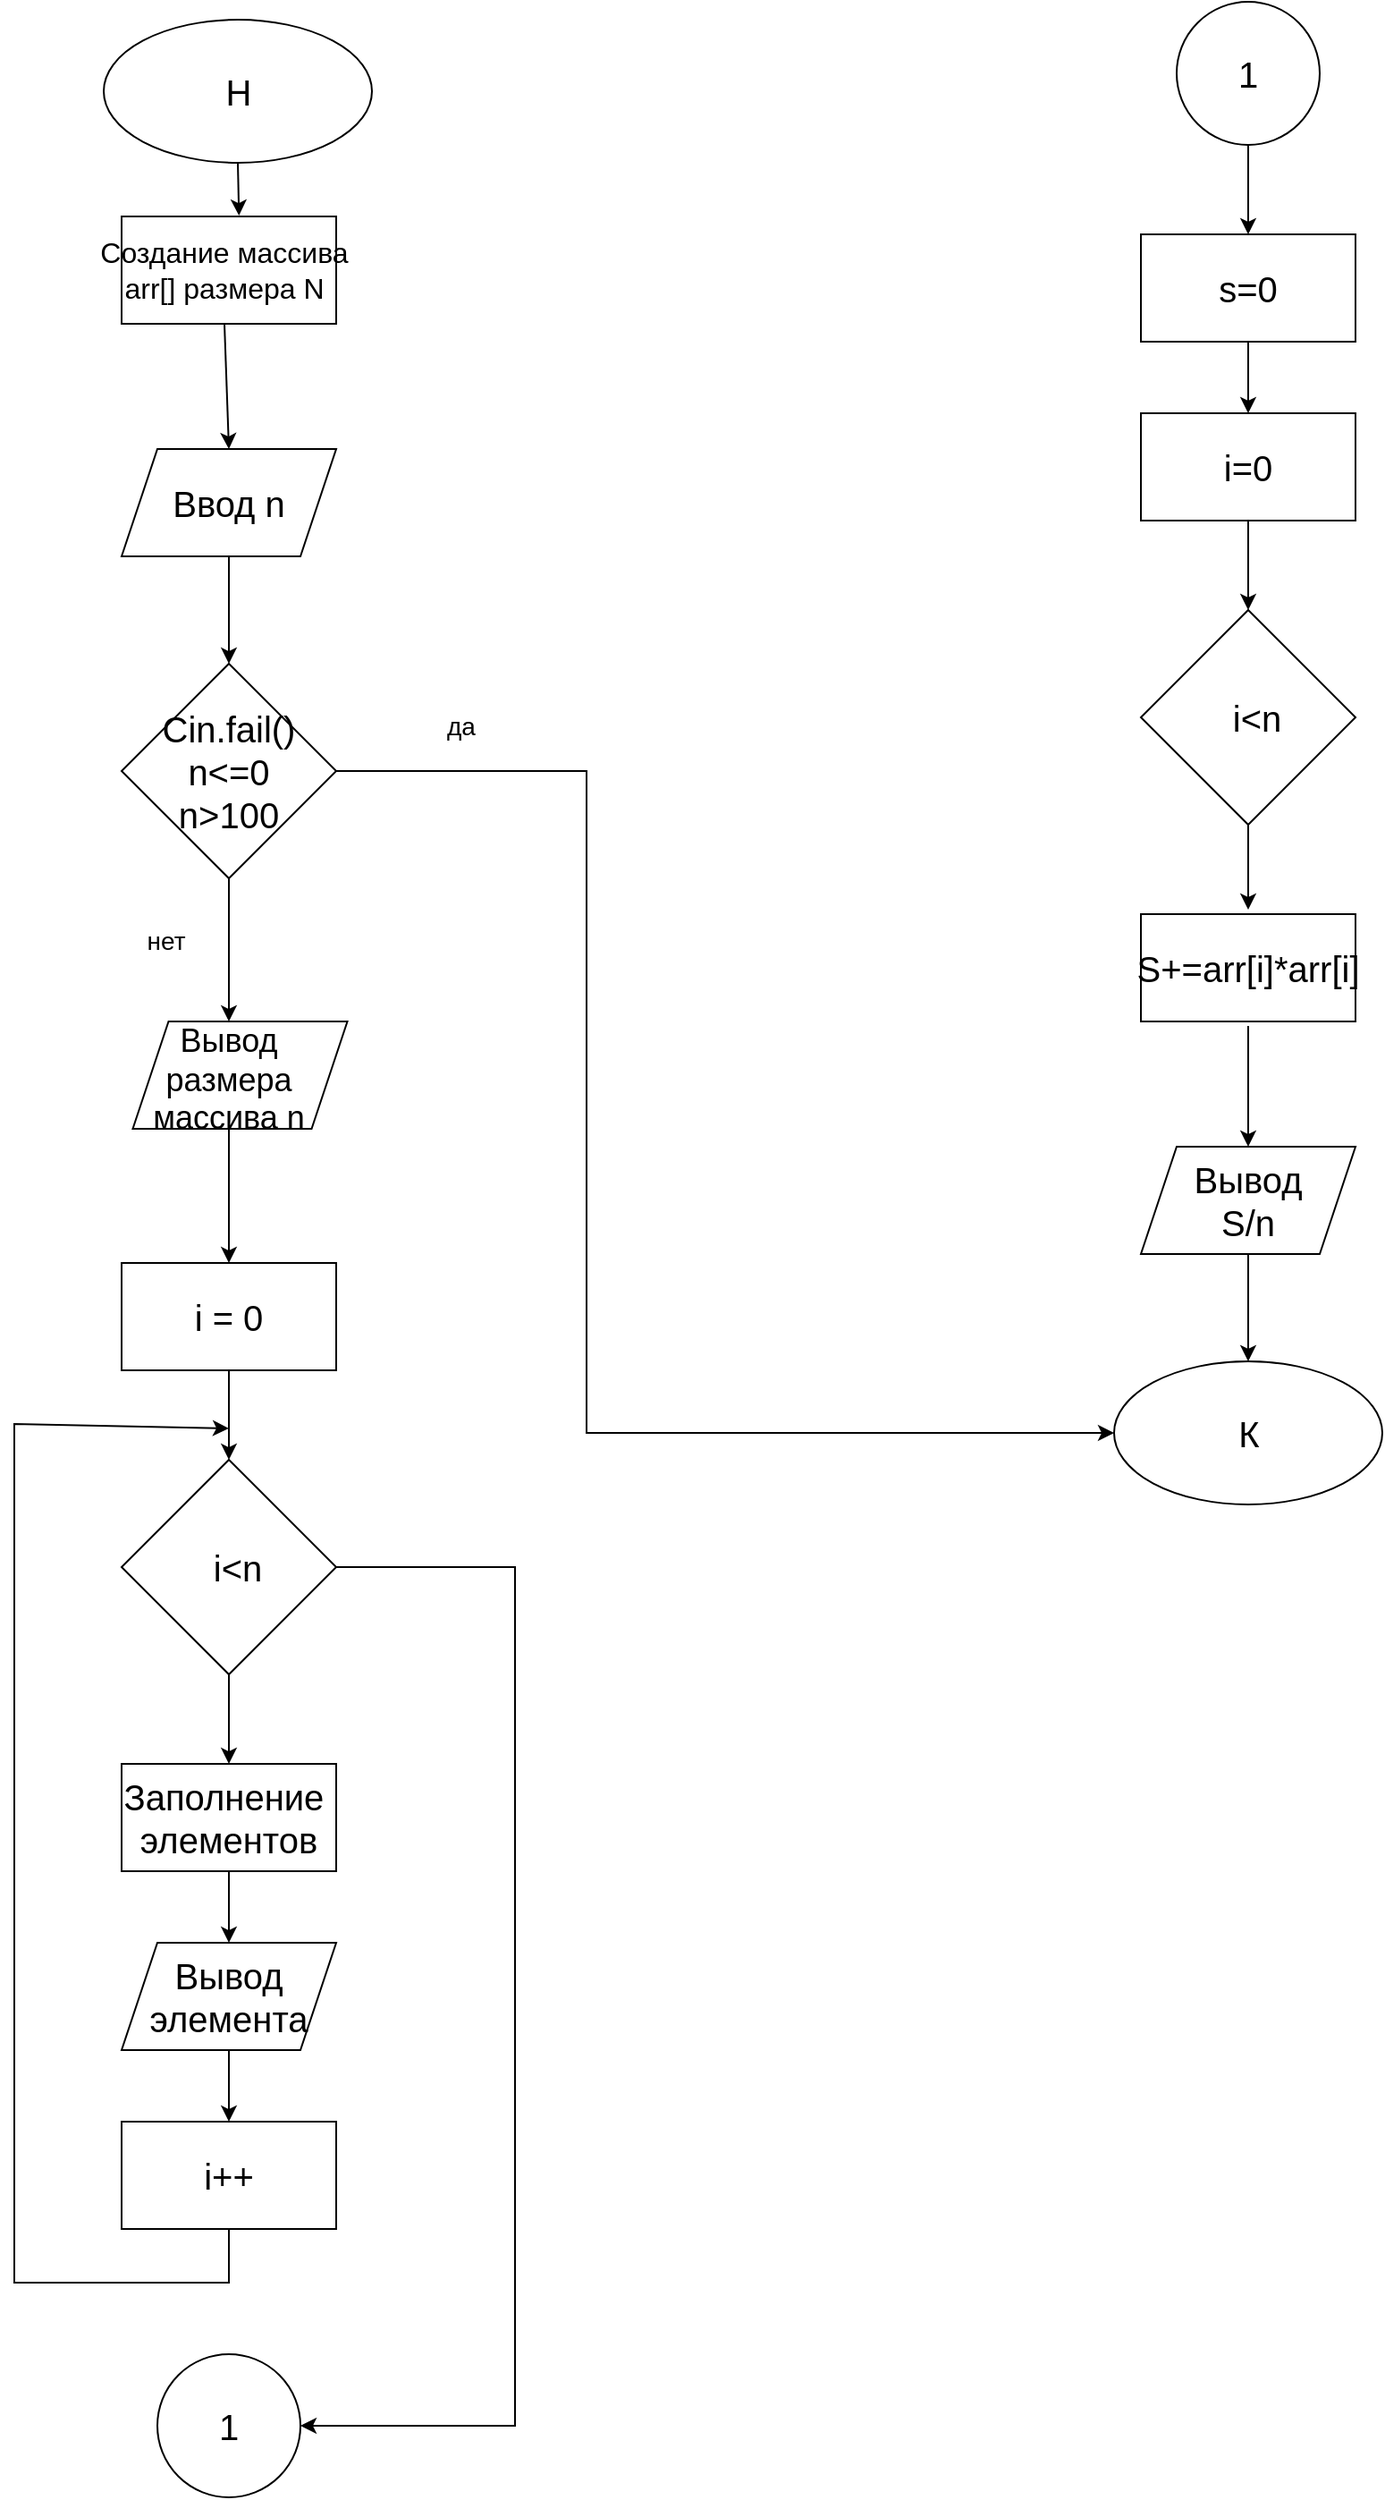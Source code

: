 <mxfile version="22.1.3" type="device">
  <diagram id="C5RBs43oDa-KdzZeNtuy" name="Page-1">
    <mxGraphModel dx="2068" dy="864" grid="1" gridSize="10" guides="1" tooltips="1" connect="1" arrows="1" fold="1" page="1" pageScale="1" pageWidth="827" pageHeight="1169" math="0" shadow="0">
      <root>
        <mxCell id="WIyWlLk6GJQsqaUBKTNV-0" />
        <mxCell id="WIyWlLk6GJQsqaUBKTNV-1" parent="WIyWlLk6GJQsqaUBKTNV-0" />
        <mxCell id="mI4eKcFdx7r7xV4IZFu3-77" value="" style="shape=parallelogram;perimeter=parallelogramPerimeter;whiteSpace=wrap;html=1;fixedSize=1;" parent="WIyWlLk6GJQsqaUBKTNV-1" vertex="1">
          <mxGeometry x="100" y="1175" width="120" height="60" as="geometry" />
        </mxCell>
        <mxCell id="mI4eKcFdx7r7xV4IZFu3-76" value="" style="shape=parallelogram;perimeter=parallelogramPerimeter;whiteSpace=wrap;html=1;fixedSize=1;" parent="WIyWlLk6GJQsqaUBKTNV-1" vertex="1">
          <mxGeometry x="106.25" y="660" width="120" height="60" as="geometry" />
        </mxCell>
        <object label="" id="mI4eKcFdx7r7xV4IZFu3-0">
          <mxCell style="ellipse;whiteSpace=wrap;html=1;fillColor=none;" parent="WIyWlLk6GJQsqaUBKTNV-1" vertex="1">
            <mxGeometry x="90" y="100" width="150" height="80" as="geometry" />
          </mxCell>
        </object>
        <mxCell id="mI4eKcFdx7r7xV4IZFu3-1" value="&lt;font style=&quot;font-size: 20px;&quot;&gt;Н&lt;/font&gt;" style="text;html=1;strokeColor=none;fillColor=none;align=center;verticalAlign=middle;whiteSpace=wrap;rounded=0;" parent="WIyWlLk6GJQsqaUBKTNV-1" vertex="1">
          <mxGeometry x="132.5" y="122.5" width="65" height="35" as="geometry" />
        </mxCell>
        <mxCell id="mI4eKcFdx7r7xV4IZFu3-4" value="&lt;font style=&quot;font-size: 20px;&quot;&gt;Ввод n&lt;/font&gt;" style="shape=parallelogram;perimeter=parallelogramPerimeter;whiteSpace=wrap;html=1;fixedSize=1;" parent="WIyWlLk6GJQsqaUBKTNV-1" vertex="1">
          <mxGeometry x="100" y="340" width="120" height="60" as="geometry" />
        </mxCell>
        <mxCell id="mI4eKcFdx7r7xV4IZFu3-8" value="" style="rhombus;whiteSpace=wrap;html=1;" parent="WIyWlLk6GJQsqaUBKTNV-1" vertex="1">
          <mxGeometry x="100" y="460" width="120" height="120" as="geometry" />
        </mxCell>
        <mxCell id="mI4eKcFdx7r7xV4IZFu3-9" value="&lt;span style=&quot;font-size: 20px;&quot;&gt;Cin.fail()&lt;br&gt;n&amp;lt;=0&lt;br&gt;n&amp;gt;100&lt;br&gt;&lt;/span&gt;" style="text;html=1;strokeColor=none;fillColor=none;align=center;verticalAlign=middle;whiteSpace=wrap;rounded=0;" parent="WIyWlLk6GJQsqaUBKTNV-1" vertex="1">
          <mxGeometry x="95" y="477.5" width="130" height="85" as="geometry" />
        </mxCell>
        <mxCell id="mI4eKcFdx7r7xV4IZFu3-14" value="" style="endArrow=classic;html=1;rounded=0;entryX=0;entryY=0.5;entryDx=0;entryDy=0;" parent="WIyWlLk6GJQsqaUBKTNV-1" edge="1" target="mI4eKcFdx7r7xV4IZFu3-69">
          <mxGeometry width="50" height="50" relative="1" as="geometry">
            <mxPoint x="220" y="520" as="sourcePoint" />
            <mxPoint x="360" y="570" as="targetPoint" />
            <Array as="points">
              <mxPoint x="295" y="520" />
              <mxPoint x="360" y="520" />
              <mxPoint x="360" y="890" />
            </Array>
          </mxGeometry>
        </mxCell>
        <mxCell id="mI4eKcFdx7r7xV4IZFu3-15" value="" style="rounded=0;whiteSpace=wrap;html=1;" parent="WIyWlLk6GJQsqaUBKTNV-1" vertex="1">
          <mxGeometry x="100" y="795" width="120" height="60" as="geometry" />
        </mxCell>
        <mxCell id="mI4eKcFdx7r7xV4IZFu3-16" value="&lt;font style=&quot;font-size: 20px;&quot;&gt;i = 0&lt;/font&gt;" style="text;html=1;strokeColor=none;fillColor=none;align=center;verticalAlign=middle;whiteSpace=wrap;rounded=0;" parent="WIyWlLk6GJQsqaUBKTNV-1" vertex="1">
          <mxGeometry x="130" y="810" width="60" height="30" as="geometry" />
        </mxCell>
        <mxCell id="mI4eKcFdx7r7xV4IZFu3-17" value="" style="endArrow=classic;html=1;rounded=0;exitX=0.5;exitY=1;exitDx=0;exitDy=0;" parent="WIyWlLk6GJQsqaUBKTNV-1" source="mI4eKcFdx7r7xV4IZFu3-8" edge="1">
          <mxGeometry width="50" height="50" relative="1" as="geometry">
            <mxPoint x="410" y="580" as="sourcePoint" />
            <mxPoint x="160" y="660" as="targetPoint" />
          </mxGeometry>
        </mxCell>
        <mxCell id="mI4eKcFdx7r7xV4IZFu3-21" value="" style="rhombus;whiteSpace=wrap;html=1;" parent="WIyWlLk6GJQsqaUBKTNV-1" vertex="1">
          <mxGeometry x="100" y="905" width="120" height="120" as="geometry" />
        </mxCell>
        <mxCell id="mI4eKcFdx7r7xV4IZFu3-22" value="" style="endArrow=classic;html=1;rounded=0;exitX=0.5;exitY=1;exitDx=0;exitDy=0;entryX=0.5;entryY=0;entryDx=0;entryDy=0;" parent="WIyWlLk6GJQsqaUBKTNV-1" source="mI4eKcFdx7r7xV4IZFu3-15" target="mI4eKcFdx7r7xV4IZFu3-21" edge="1">
          <mxGeometry width="50" height="50" relative="1" as="geometry">
            <mxPoint x="340" y="915" as="sourcePoint" />
            <mxPoint x="390" y="865" as="targetPoint" />
          </mxGeometry>
        </mxCell>
        <mxCell id="mI4eKcFdx7r7xV4IZFu3-23" value="&lt;font style=&quot;font-size: 20px;&quot;&gt;i&amp;lt;n&lt;/font&gt;" style="text;html=1;strokeColor=none;fillColor=none;align=center;verticalAlign=middle;whiteSpace=wrap;rounded=0;" parent="WIyWlLk6GJQsqaUBKTNV-1" vertex="1">
          <mxGeometry x="135" y="950" width="60" height="30" as="geometry" />
        </mxCell>
        <mxCell id="mI4eKcFdx7r7xV4IZFu3-24" value="" style="rounded=0;whiteSpace=wrap;html=1;" parent="WIyWlLk6GJQsqaUBKTNV-1" vertex="1">
          <mxGeometry x="100" y="1075" width="120" height="60" as="geometry" />
        </mxCell>
        <mxCell id="mI4eKcFdx7r7xV4IZFu3-25" value="&lt;font style=&quot;font-size: 20px;&quot;&gt;Заполнение&amp;nbsp;&lt;br&gt;элементов&lt;/font&gt;" style="text;html=1;strokeColor=none;fillColor=none;align=center;verticalAlign=middle;whiteSpace=wrap;rounded=0;" parent="WIyWlLk6GJQsqaUBKTNV-1" vertex="1">
          <mxGeometry x="100" y="1080" width="120" height="50" as="geometry" />
        </mxCell>
        <mxCell id="mI4eKcFdx7r7xV4IZFu3-26" value="" style="endArrow=classic;html=1;rounded=0;exitX=0.5;exitY=1;exitDx=0;exitDy=0;entryX=0.5;entryY=0;entryDx=0;entryDy=0;" parent="WIyWlLk6GJQsqaUBKTNV-1" source="mI4eKcFdx7r7xV4IZFu3-21" target="mI4eKcFdx7r7xV4IZFu3-24" edge="1">
          <mxGeometry width="50" height="50" relative="1" as="geometry">
            <mxPoint x="340" y="1115" as="sourcePoint" />
            <mxPoint x="390" y="1065" as="targetPoint" />
          </mxGeometry>
        </mxCell>
        <mxCell id="mI4eKcFdx7r7xV4IZFu3-30" value="&lt;span style=&quot;font-size: 20px;&quot;&gt;Вывод элемента&lt;/span&gt;" style="text;html=1;strokeColor=none;fillColor=none;align=center;verticalAlign=middle;whiteSpace=wrap;rounded=0;" parent="WIyWlLk6GJQsqaUBKTNV-1" vertex="1">
          <mxGeometry x="110" y="1190" width="100" height="30" as="geometry" />
        </mxCell>
        <mxCell id="mI4eKcFdx7r7xV4IZFu3-34" value="" style="rounded=0;whiteSpace=wrap;html=1;" parent="WIyWlLk6GJQsqaUBKTNV-1" vertex="1">
          <mxGeometry x="100" y="210" width="120" height="60" as="geometry" />
        </mxCell>
        <mxCell id="mI4eKcFdx7r7xV4IZFu3-32" value="&lt;font style=&quot;font-size: 18px;&quot;&gt;Вывод размера массива n&lt;/font&gt;" style="text;html=1;strokeColor=none;fillColor=none;align=center;verticalAlign=middle;whiteSpace=wrap;rounded=0;" parent="WIyWlLk6GJQsqaUBKTNV-1" vertex="1">
          <mxGeometry x="106.25" y="665" width="107.5" height="55" as="geometry" />
        </mxCell>
        <mxCell id="mI4eKcFdx7r7xV4IZFu3-35" value="&lt;font style=&quot;font-size: 16px;&quot;&gt;Создание массива arr[] размера N&lt;/font&gt;" style="text;html=1;strokeColor=none;fillColor=none;align=center;verticalAlign=middle;whiteSpace=wrap;rounded=0;" parent="WIyWlLk6GJQsqaUBKTNV-1" vertex="1">
          <mxGeometry x="80" y="182.5" width="155" height="115" as="geometry" />
        </mxCell>
        <mxCell id="mI4eKcFdx7r7xV4IZFu3-36" value="" style="endArrow=classic;html=1;rounded=0;exitX=0.5;exitY=0.761;exitDx=0;exitDy=0;exitPerimeter=0;entryX=0.5;entryY=0;entryDx=0;entryDy=0;" parent="WIyWlLk6GJQsqaUBKTNV-1" source="mI4eKcFdx7r7xV4IZFu3-35" target="mI4eKcFdx7r7xV4IZFu3-4" edge="1">
          <mxGeometry width="50" height="50" relative="1" as="geometry">
            <mxPoint x="470" y="470" as="sourcePoint" />
            <mxPoint x="520" y="420" as="targetPoint" />
          </mxGeometry>
        </mxCell>
        <mxCell id="mI4eKcFdx7r7xV4IZFu3-37" value="" style="endArrow=classic;html=1;rounded=0;exitX=0.5;exitY=1;exitDx=0;exitDy=0;entryX=0.5;entryY=0;entryDx=0;entryDy=0;" parent="WIyWlLk6GJQsqaUBKTNV-1" source="mI4eKcFdx7r7xV4IZFu3-4" target="mI4eKcFdx7r7xV4IZFu3-8" edge="1">
          <mxGeometry width="50" height="50" relative="1" as="geometry">
            <mxPoint x="470" y="470" as="sourcePoint" />
            <mxPoint x="520" y="420" as="targetPoint" />
          </mxGeometry>
        </mxCell>
        <mxCell id="mI4eKcFdx7r7xV4IZFu3-38" value="" style="endArrow=classic;html=1;rounded=0;exitX=0.5;exitY=1;exitDx=0;exitDy=0;entryX=0.5;entryY=0;entryDx=0;entryDy=0;" parent="WIyWlLk6GJQsqaUBKTNV-1" source="mI4eKcFdx7r7xV4IZFu3-32" target="mI4eKcFdx7r7xV4IZFu3-15" edge="1">
          <mxGeometry width="50" height="50" relative="1" as="geometry">
            <mxPoint x="410" y="795" as="sourcePoint" />
            <mxPoint x="460" y="745" as="targetPoint" />
          </mxGeometry>
        </mxCell>
        <mxCell id="mI4eKcFdx7r7xV4IZFu3-39" value="" style="endArrow=classic;html=1;rounded=0;exitX=0.5;exitY=1;exitDx=0;exitDy=0;entryX=0.5;entryY=0;entryDx=0;entryDy=0;" parent="WIyWlLk6GJQsqaUBKTNV-1" source="mI4eKcFdx7r7xV4IZFu3-24" edge="1">
          <mxGeometry width="50" height="50" relative="1" as="geometry">
            <mxPoint x="410" y="1115" as="sourcePoint" />
            <mxPoint x="160" y="1175" as="targetPoint" />
          </mxGeometry>
        </mxCell>
        <mxCell id="mI4eKcFdx7r7xV4IZFu3-40" value="" style="rounded=0;whiteSpace=wrap;html=1;" parent="WIyWlLk6GJQsqaUBKTNV-1" vertex="1">
          <mxGeometry x="100" y="1275" width="120" height="60" as="geometry" />
        </mxCell>
        <mxCell id="mI4eKcFdx7r7xV4IZFu3-41" value="&lt;font style=&quot;font-size: 20px;&quot;&gt;i++&lt;/font&gt;" style="text;html=1;strokeColor=none;fillColor=none;align=center;verticalAlign=middle;whiteSpace=wrap;rounded=0;" parent="WIyWlLk6GJQsqaUBKTNV-1" vertex="1">
          <mxGeometry x="130" y="1290" width="60" height="30" as="geometry" />
        </mxCell>
        <mxCell id="mI4eKcFdx7r7xV4IZFu3-42" value="" style="endArrow=classic;html=1;rounded=0;exitX=0.5;exitY=1;exitDx=0;exitDy=0;" parent="WIyWlLk6GJQsqaUBKTNV-1" target="mI4eKcFdx7r7xV4IZFu3-40" edge="1">
          <mxGeometry width="50" height="50" relative="1" as="geometry">
            <mxPoint x="160" y="1235" as="sourcePoint" />
            <mxPoint x="460" y="1185" as="targetPoint" />
          </mxGeometry>
        </mxCell>
        <mxCell id="mI4eKcFdx7r7xV4IZFu3-43" value="" style="endArrow=classic;html=1;rounded=0;exitX=0.5;exitY=1;exitDx=0;exitDy=0;" parent="WIyWlLk6GJQsqaUBKTNV-1" source="mI4eKcFdx7r7xV4IZFu3-40" edge="1">
          <mxGeometry width="50" height="50" relative="1" as="geometry">
            <mxPoint x="250" y="1185" as="sourcePoint" />
            <mxPoint x="160" y="887.5" as="targetPoint" />
            <Array as="points">
              <mxPoint x="160" y="1365" />
              <mxPoint x="40" y="1365" />
              <mxPoint x="40" y="885" />
            </Array>
          </mxGeometry>
        </mxCell>
        <mxCell id="mI4eKcFdx7r7xV4IZFu3-44" value="" style="ellipse;whiteSpace=wrap;html=1;aspect=fixed;" parent="WIyWlLk6GJQsqaUBKTNV-1" vertex="1">
          <mxGeometry x="120" y="1405" width="80" height="80" as="geometry" />
        </mxCell>
        <mxCell id="mI4eKcFdx7r7xV4IZFu3-45" value="&lt;font style=&quot;font-size: 20px;&quot;&gt;1&lt;/font&gt;" style="text;html=1;strokeColor=none;fillColor=none;align=center;verticalAlign=middle;whiteSpace=wrap;rounded=0;" parent="WIyWlLk6GJQsqaUBKTNV-1" vertex="1">
          <mxGeometry x="130" y="1430" width="60" height="30" as="geometry" />
        </mxCell>
        <mxCell id="mI4eKcFdx7r7xV4IZFu3-46" value="" style="endArrow=classic;html=1;rounded=0;exitX=1;exitY=0.5;exitDx=0;exitDy=0;entryX=1;entryY=0.5;entryDx=0;entryDy=0;" parent="WIyWlLk6GJQsqaUBKTNV-1" source="mI4eKcFdx7r7xV4IZFu3-21" target="mI4eKcFdx7r7xV4IZFu3-44" edge="1">
          <mxGeometry width="50" height="50" relative="1" as="geometry">
            <mxPoint x="250" y="1235" as="sourcePoint" />
            <mxPoint x="300" y="1185" as="targetPoint" />
            <Array as="points">
              <mxPoint x="320" y="965" />
              <mxPoint x="320" y="1445" />
            </Array>
          </mxGeometry>
        </mxCell>
        <mxCell id="mI4eKcFdx7r7xV4IZFu3-49" value="" style="ellipse;whiteSpace=wrap;html=1;aspect=fixed;" parent="WIyWlLk6GJQsqaUBKTNV-1" vertex="1">
          <mxGeometry x="690" y="90" width="80" height="80" as="geometry" />
        </mxCell>
        <mxCell id="mI4eKcFdx7r7xV4IZFu3-50" value="&lt;font style=&quot;font-size: 20px;&quot;&gt;1&lt;br&gt;&lt;/font&gt;" style="text;html=1;strokeColor=none;fillColor=none;align=center;verticalAlign=middle;whiteSpace=wrap;rounded=0;" parent="WIyWlLk6GJQsqaUBKTNV-1" vertex="1">
          <mxGeometry x="700" y="115" width="60" height="30" as="geometry" />
        </mxCell>
        <mxCell id="mI4eKcFdx7r7xV4IZFu3-51" value="" style="rounded=0;whiteSpace=wrap;html=1;" parent="WIyWlLk6GJQsqaUBKTNV-1" vertex="1">
          <mxGeometry x="670" y="220" width="120" height="60" as="geometry" />
        </mxCell>
        <mxCell id="mI4eKcFdx7r7xV4IZFu3-52" value="&lt;font style=&quot;font-size: 20px;&quot;&gt;s=0&lt;/font&gt;" style="text;html=1;strokeColor=none;fillColor=none;align=center;verticalAlign=middle;whiteSpace=wrap;rounded=0;" parent="WIyWlLk6GJQsqaUBKTNV-1" vertex="1">
          <mxGeometry x="700" y="235" width="60" height="30" as="geometry" />
        </mxCell>
        <mxCell id="mI4eKcFdx7r7xV4IZFu3-53" value="" style="rounded=0;whiteSpace=wrap;html=1;" parent="WIyWlLk6GJQsqaUBKTNV-1" vertex="1">
          <mxGeometry x="670" y="320" width="120" height="60" as="geometry" />
        </mxCell>
        <mxCell id="mI4eKcFdx7r7xV4IZFu3-54" value="&lt;font style=&quot;font-size: 20px;&quot;&gt;i=0&lt;/font&gt;" style="text;html=1;strokeColor=none;fillColor=none;align=center;verticalAlign=middle;whiteSpace=wrap;rounded=0;" parent="WIyWlLk6GJQsqaUBKTNV-1" vertex="1">
          <mxGeometry x="700" y="335" width="60" height="30" as="geometry" />
        </mxCell>
        <mxCell id="mI4eKcFdx7r7xV4IZFu3-55" value="" style="endArrow=classic;html=1;rounded=0;exitX=0.5;exitY=1;exitDx=0;exitDy=0;entryX=0.5;entryY=0;entryDx=0;entryDy=0;" parent="WIyWlLk6GJQsqaUBKTNV-1" source="mI4eKcFdx7r7xV4IZFu3-49" target="mI4eKcFdx7r7xV4IZFu3-51" edge="1">
          <mxGeometry width="50" height="50" relative="1" as="geometry">
            <mxPoint x="580" y="440" as="sourcePoint" />
            <mxPoint x="630" y="390" as="targetPoint" />
          </mxGeometry>
        </mxCell>
        <mxCell id="mI4eKcFdx7r7xV4IZFu3-56" value="" style="endArrow=classic;html=1;rounded=0;exitX=0.5;exitY=1;exitDx=0;exitDy=0;entryX=0.5;entryY=0;entryDx=0;entryDy=0;" parent="WIyWlLk6GJQsqaUBKTNV-1" source="mI4eKcFdx7r7xV4IZFu3-51" target="mI4eKcFdx7r7xV4IZFu3-53" edge="1">
          <mxGeometry width="50" height="50" relative="1" as="geometry">
            <mxPoint x="580" y="440" as="sourcePoint" />
            <mxPoint x="630" y="390" as="targetPoint" />
          </mxGeometry>
        </mxCell>
        <mxCell id="mI4eKcFdx7r7xV4IZFu3-59" value="" style="rhombus;whiteSpace=wrap;html=1;" parent="WIyWlLk6GJQsqaUBKTNV-1" vertex="1">
          <mxGeometry x="670" y="430" width="120" height="120" as="geometry" />
        </mxCell>
        <mxCell id="mI4eKcFdx7r7xV4IZFu3-60" value="&lt;font style=&quot;font-size: 20px;&quot;&gt;i&amp;lt;n&lt;/font&gt;" style="text;html=1;strokeColor=none;fillColor=none;align=center;verticalAlign=middle;whiteSpace=wrap;rounded=0;" parent="WIyWlLk6GJQsqaUBKTNV-1" vertex="1">
          <mxGeometry x="705" y="475" width="60" height="30" as="geometry" />
        </mxCell>
        <mxCell id="mI4eKcFdx7r7xV4IZFu3-61" value="" style="endArrow=classic;html=1;rounded=0;exitX=0.5;exitY=1;exitDx=0;exitDy=0;entryX=0.5;entryY=0;entryDx=0;entryDy=0;" parent="WIyWlLk6GJQsqaUBKTNV-1" source="mI4eKcFdx7r7xV4IZFu3-53" target="mI4eKcFdx7r7xV4IZFu3-59" edge="1">
          <mxGeometry width="50" height="50" relative="1" as="geometry">
            <mxPoint x="590" y="540" as="sourcePoint" />
            <mxPoint x="640" y="490" as="targetPoint" />
          </mxGeometry>
        </mxCell>
        <mxCell id="mI4eKcFdx7r7xV4IZFu3-62" value="" style="rounded=0;whiteSpace=wrap;html=1;" parent="WIyWlLk6GJQsqaUBKTNV-1" vertex="1">
          <mxGeometry x="670" y="600" width="120" height="60" as="geometry" />
        </mxCell>
        <mxCell id="mI4eKcFdx7r7xV4IZFu3-63" value="&lt;font style=&quot;font-size: 20px;&quot;&gt;S+=arr[i]*arr[i]&lt;/font&gt;" style="text;html=1;strokeColor=none;fillColor=none;align=center;verticalAlign=middle;whiteSpace=wrap;rounded=0;" parent="WIyWlLk6GJQsqaUBKTNV-1" vertex="1">
          <mxGeometry x="670" y="597.5" width="120" height="65" as="geometry" />
        </mxCell>
        <mxCell id="mI4eKcFdx7r7xV4IZFu3-66" value="" style="shape=parallelogram;perimeter=parallelogramPerimeter;whiteSpace=wrap;html=1;fixedSize=1;" parent="WIyWlLk6GJQsqaUBKTNV-1" vertex="1">
          <mxGeometry x="670" y="730" width="120" height="60" as="geometry" />
        </mxCell>
        <mxCell id="mI4eKcFdx7r7xV4IZFu3-67" value="&lt;font style=&quot;font-size: 20px;&quot;&gt;Вывод S/n&lt;/font&gt;" style="text;html=1;strokeColor=none;fillColor=none;align=center;verticalAlign=middle;whiteSpace=wrap;rounded=0;" parent="WIyWlLk6GJQsqaUBKTNV-1" vertex="1">
          <mxGeometry x="700" y="745" width="60" height="30" as="geometry" />
        </mxCell>
        <object label="" id="mI4eKcFdx7r7xV4IZFu3-69">
          <mxCell style="ellipse;whiteSpace=wrap;html=1;fillColor=none;" parent="WIyWlLk6GJQsqaUBKTNV-1" vertex="1">
            <mxGeometry x="655" y="850" width="150" height="80" as="geometry" />
          </mxCell>
        </object>
        <mxCell id="mI4eKcFdx7r7xV4IZFu3-70" value="&lt;span style=&quot;font-size: 20px;&quot;&gt;К&lt;/span&gt;" style="text;html=1;strokeColor=none;fillColor=none;align=center;verticalAlign=middle;whiteSpace=wrap;rounded=0;" parent="WIyWlLk6GJQsqaUBKTNV-1" vertex="1">
          <mxGeometry x="697.5" y="872.5" width="65" height="35" as="geometry" />
        </mxCell>
        <mxCell id="mI4eKcFdx7r7xV4IZFu3-71" value="" style="endArrow=classic;html=1;rounded=0;exitX=0.5;exitY=1;exitDx=0;exitDy=0;entryX=0.5;entryY=0;entryDx=0;entryDy=0;" parent="WIyWlLk6GJQsqaUBKTNV-1" source="mI4eKcFdx7r7xV4IZFu3-59" target="mI4eKcFdx7r7xV4IZFu3-63" edge="1">
          <mxGeometry width="50" height="50" relative="1" as="geometry">
            <mxPoint x="510" y="450" as="sourcePoint" />
            <mxPoint x="560" y="400" as="targetPoint" />
          </mxGeometry>
        </mxCell>
        <mxCell id="mI4eKcFdx7r7xV4IZFu3-73" value="" style="endArrow=classic;html=1;rounded=0;exitX=0.5;exitY=1;exitDx=0;exitDy=0;entryX=0.5;entryY=0;entryDx=0;entryDy=0;" parent="WIyWlLk6GJQsqaUBKTNV-1" source="mI4eKcFdx7r7xV4IZFu3-63" target="mI4eKcFdx7r7xV4IZFu3-66" edge="1">
          <mxGeometry width="50" height="50" relative="1" as="geometry">
            <mxPoint x="510" y="690" as="sourcePoint" />
            <mxPoint x="560" y="640" as="targetPoint" />
          </mxGeometry>
        </mxCell>
        <mxCell id="mI4eKcFdx7r7xV4IZFu3-74" value="" style="endArrow=classic;html=1;rounded=0;exitX=0.5;exitY=1;exitDx=0;exitDy=0;entryX=0.5;entryY=0;entryDx=0;entryDy=0;" parent="WIyWlLk6GJQsqaUBKTNV-1" source="mI4eKcFdx7r7xV4IZFu3-66" target="mI4eKcFdx7r7xV4IZFu3-69" edge="1">
          <mxGeometry width="50" height="50" relative="1" as="geometry">
            <mxPoint x="510" y="820" as="sourcePoint" />
            <mxPoint x="560" y="770" as="targetPoint" />
          </mxGeometry>
        </mxCell>
        <mxCell id="mI4eKcFdx7r7xV4IZFu3-75" value="" style="endArrow=classic;html=1;rounded=0;exitX=0.5;exitY=1;exitDx=0;exitDy=0;entryX=0.547;entryY=-0.008;entryDx=0;entryDy=0;entryPerimeter=0;" parent="WIyWlLk6GJQsqaUBKTNV-1" source="mI4eKcFdx7r7xV4IZFu3-0" target="mI4eKcFdx7r7xV4IZFu3-34" edge="1">
          <mxGeometry width="50" height="50" relative="1" as="geometry">
            <mxPoint x="310" y="300" as="sourcePoint" />
            <mxPoint x="320" y="183" as="targetPoint" />
          </mxGeometry>
        </mxCell>
        <mxCell id="-l8HpETwXqgdx6R7hyDg-0" value="&lt;font style=&quot;font-size: 14px;&quot;&gt;нет&lt;/font&gt;" style="text;html=1;strokeColor=none;fillColor=none;align=center;verticalAlign=middle;whiteSpace=wrap;rounded=0;" parent="WIyWlLk6GJQsqaUBKTNV-1" vertex="1">
          <mxGeometry x="95" y="600" width="60" height="30" as="geometry" />
        </mxCell>
        <mxCell id="-l8HpETwXqgdx6R7hyDg-1" value="&lt;font style=&quot;font-size: 14px;&quot;&gt;да&lt;/font&gt;" style="text;html=1;strokeColor=none;fillColor=none;align=center;verticalAlign=middle;whiteSpace=wrap;rounded=0;" parent="WIyWlLk6GJQsqaUBKTNV-1" vertex="1">
          <mxGeometry x="260" y="480" width="60" height="30" as="geometry" />
        </mxCell>
      </root>
    </mxGraphModel>
  </diagram>
</mxfile>
